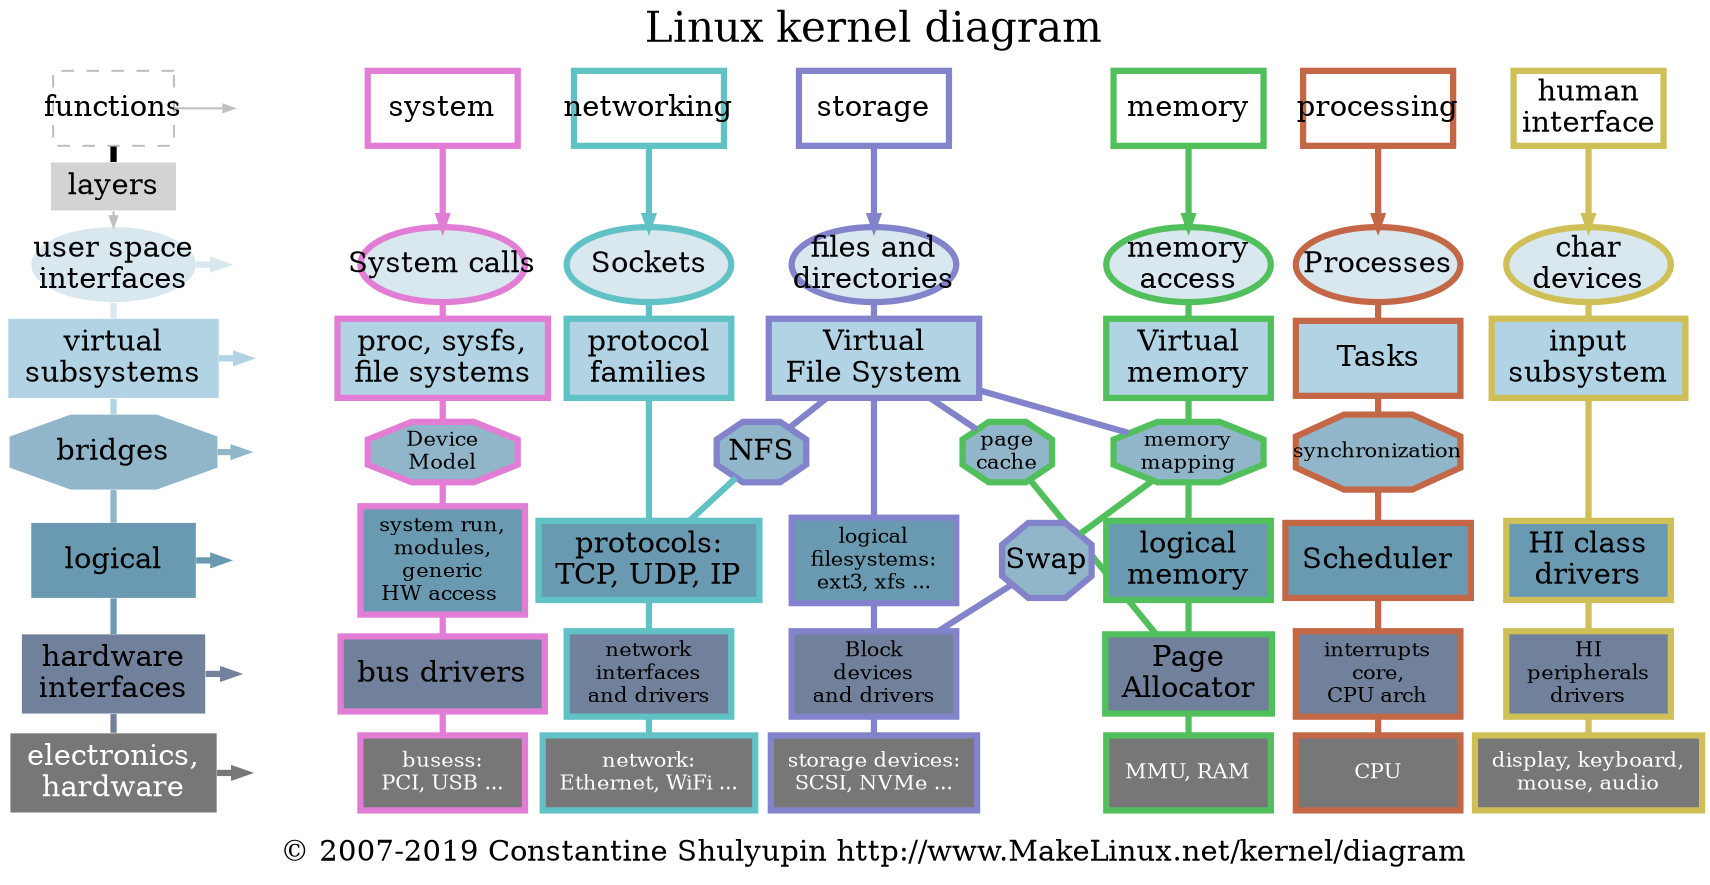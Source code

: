 digraph matrix {
	graph [newrank=true,
		nodesep=0.1,
		overlap=true,
		ranksep=0.1,
		splines=false
	];
	node [height=0.3,
		width=1.1
	];
	edge [arrowhead=none,
		arrowsize=0.5,
		style=invis,
		weight=1
	];
	{
		node [fixedsize=true,
			style=invis,
			width=0.5
		];
		usr_	[fixedsize=true,
			style=invis,
			width=0.5];
		functions_	[fixedsize=true,
			style=invis,
			width=0.5];
		D0	[fixedsize=true,
			style=invis,
			width=0.5];
		E0	[fixedsize=true,
			style=invis,
			width=0.5];
		F0	[fixedsize=true,
			style=invis,
			width=0.5];
		G0	[fixedsize=true,
			style=invis,
			width=0.5];
		H0	[fixedsize=true,
			style=invis,
			width=0.5];
	}
	{
		edge [style="filled,setlinewidth(3)",
			weight=10
		];
		{
			node [color="#e27dd6ff",
				height=0.5
			];
			system	[color="#e27dd6ff",
				fillcolor=white,
				fixedsize=true,
				height=0.5,
				row=func,
				shape=box,
				style="filled,setlinewidth(3)",
				tooltip=TODO,
				width=1];
			SCI	[color="#e27dd6ff",
				fillcolor="#d9e7ee",
				fixedsize=true,
				height=0.5,
				label="System calls",
				row=usr,
				shape=ellipse,
				style="filled,setlinewidth(3)"];
			system -> SCI	[arrowhead="",
				color="#e27dd6ff",
				row=func,
				style="filled,setlinewidth(3)",
				weight=10];
			sysfs	[color="#e27dd6ff",
				fillcolor="#b2d3e4",
				height=0.5,
				label="proc, sysfs,\nfile systems",
				shape=box,
				style="filled,setlinewidth(3)"];
			SCI -> sysfs	[color="#e27dd6ff",
				style="filled,setlinewidth(3)",
				weight=10];
			DM	[color="#e27dd6ff",
				fillcolor="#91b5c9",
				fixedsize=true,
				fontsize=10,
				height=0.4,
				label="Device\nModel",
				shape=octagon,
				style="filled,setlinewidth(3)",
				width=1];
			sysfs -> DM	[color="#e27dd6ff",
				style="filled,setlinewidth(3)",
				weight=10];
			log_sys	[color="#e27dd6ff",
				fillcolor="#6a9ab1",
				fontsize=10,
				height=0.5,
				label="system run,\nmodules,\ngeneric\nHW access ",
				shape=box,
				style="filled,setlinewidth(3)"];
			DM -> log_sys	[color="#e27dd6ff",
				style="filled,setlinewidth(3)",
				weight=10];
			bus_drv	[color="#e27dd6ff",
				fillcolor="#71809b",
				height=0.5,
				label="bus drivers",
				shape=box,
				style="filled,setlinewidth(3)"];
			log_sys -> bus_drv	[color="#e27dd6ff",
				style="filled,setlinewidth(3)",
				weight=10];
			H2	[color="#e27dd6ff",
				fillcolor="#777777",
				fontcolor=white,
				fontsize=10,
				height=0.5,
				label="busess:\nPCI, USB ...",
				row=chip,
				shape=box,
				style="filled,setlinewidth(3)"];
			bus_drv -> H2	[color="#e27dd6ff",
				style="filled,setlinewidth(3)",
				weight=10];
		}
		{
			node [color="#61c2c5",
				height=0.5
			];
			edge [color="#61c2c5"];
			networking	[color="#61c2c5",
				fillcolor=white,
				fixedsize=true,
				height=0.5,
				row=func,
				shape=box,
				style="filled,setlinewidth(3)",
				width=1];
			sock	[color="#61c2c5",
				fillcolor="#d9e7ee",
				fixedsize=true,
				height=0.5,
				label=Sockets,
				row=usr,
				shape=ellipse,
				style="filled,setlinewidth(3)"];
			networking -> sock	[arrowhead="",
				color="#61c2c5",
				row=func,
				style="filled,setlinewidth(3)",
				weight=10];
			prot_fam	[color="#61c2c5",
				fillcolor="#b2d3e4",
				height=0.5,
				label="protocol\nfamilies",
				shape=box,
				style="filled,setlinewidth(3)"];
			sock -> prot_fam	[color="#61c2c5",
				style="filled,setlinewidth(3)",
				weight=10];
			log_prot	[color="#61c2c5",
				fillcolor="#6a9ab1",
				height=0.5,
				label="protocols:\nTCP, UDP, IP",
				shape=box,
				style="filled,setlinewidth(3)"];
			prot_fam -> log_prot	[color="#61c2c5",
				style="filled,setlinewidth(3)",
				weight=10];
			netif	[color="#61c2c5",
				fillcolor="#71809b",
				fontsize=10,
				height=0.5,
				label="network\ninterfaces\nand drivers",
				shape=box,
				style="filled,setlinewidth(3)"];
			log_prot -> netif	[color="#61c2c5",
				style="filled,setlinewidth(3)",
				weight=10];
			net_hw	[color="#61c2c5",
				fillcolor="#777777",
				fontcolor=white,
				fontsize=10,
				height=0.5,
				label="network:\nEthernet, WiFi ...",
				row=chip,
				shape=box,
				style="filled,setlinewidth(3)"];
			netif -> net_hw	[color="#61c2c5",
				style="filled,setlinewidth(3)",
				weight=10];
			NFS	[color="#8383cc",
				fillcolor="#91b5c9",
				fixedsize=true,
				height=0.4,
				label=NFS,
				shape=octagon,
				style="filled,setlinewidth(3)",
				width=0.6];
			NFS -> log_prot	[color="#61c2c5",
				style="filled,setlinewidth(3)",
				weight=0];
		}
		{
			node [color="#8383cc",
				height=0.5
			];
			edge [color="#8383cc"];
			NFS;
			storage	[color="#8383cc",
				fillcolor=white,
				fixedsize=true,
				height=0.5,
				row=func,
				shape=box,
				style="filled,setlinewidth(3)",
				width=1];
			FS	[color="#8383cc",
				fillcolor="#d9e7ee",
				fixedsize=true,
				height=0.5,
				label="files and\ndirectories",
				row=usr,
				shape=ellipse,
				style="filled,setlinewidth(3)"];
			storage -> FS	[arrowhead="",
				color="#8383cc",
				row=func,
				style="filled,setlinewidth(3)",
				weight=10];
			VFS	[color="#8383cc",
				fillcolor="#b2d3e4",
				height=0.5,
				label="Virtual\nFile System",
				shape=box,
				style="filled,setlinewidth(3)"];
			FS -> VFS	[color="#8383cc",
				style="filled,setlinewidth(3)",
				weight=10];
			VFS -> NFS	[color="#8383cc",
				style="filled,setlinewidth(3)",
				weight=0];
			logFS	[color="#8383cc",
				fillcolor="#6a9ab1",
				fontsize=10,
				height=0.5,
				label="logical\nfilesystems:\next3, xfs ...",
				shape=box,
				style="filled,setlinewidth(3)"];
			VFS -> logFS	[color="#8383cc",
				style="filled,setlinewidth(3)",
				weight=10];
			PC	[color="#51bf5b",
				fillcolor="#91b5c9",
				fixedsize=true,
				fontsize=10,
				height=0.4,
				label="page\ncache",
				shape=octagon,
				style="filled,setlinewidth(3)",
				width=0.6];
			VFS -> PC	[color="#8383cc",
				style="filled,setlinewidth(3)",
				weight=0];
			mmap	[color="#51bf5b",
				fillcolor="#91b5c9",
				fixedsize=true,
				fontsize=10,
				height=0.4,
				label="memory\nmapping",
				shape=octagon,
				style="filled,setlinewidth(3)",
				width=1];
			VFS -> mmap	[color="#8383cc",
				style="filled,setlinewidth(3)",
				weight=0];
			block	[color="#8383cc",
				fillcolor="#71809b",
				fontsize=10,
				height=0.5,
				label="Block\ndevices\nand drivers",
				shape=box,
				style="filled,setlinewidth(3)"];
			logFS -> block	[color="#8383cc",
				style="filled,setlinewidth(3)",
				weight=10];
			PA	[color="#51bf5b",
				fillcolor="#71809b",
				height=0.5,
				label="Page\nAllocator",
				shape=box,
				style="filled,setlinewidth(3)"];
			PC -> PA	[color="#51bf5b",
				style="filled,setlinewidth(3)",
				weight=0];
			H4	[color="#8383cc",
				fillcolor="#777777",
				fontcolor=white,
				fontsize=10,
				height=0.5,
				label="storage devices:\nSCSI, NVMe ...",
				row=chip,
				shape=box,
				style="filled,setlinewidth(3)"];
			block -> H4	[color="#8383cc",
				style="filled,setlinewidth(3)",
				weight=10];
			SW	[color="#8383cc",
				fillcolor="#91b5c9",
				fixedsize=true,
				height=0.5,
				label=Swap,
				shape=octagon,
				style="filled,setlinewidth(3)",
				width=0.6];
			SW -> block	[color="#8383cc",
				style="filled,setlinewidth(3)",
				weight=0];
		}
		{
			node [color="#c46747",
				height=0.5
			];
			edge [color="#c46747"];
			processing	[color="#c46747",
				fillcolor=white,
				fixedsize=true,
				height=0.5,
				row=func,
				shape=box,
				style="filled,setlinewidth(3)",
				width=1];
			proc	[color="#c46747",
				fillcolor="#d9e7ee",
				fixedsize=true,
				height=0.5,
				label=Processes,
				row=usr,
				shape=ellipse,
				style="filled,setlinewidth(3)"];
			processing -> proc	[arrowhead="",
				color="#c46747",
				row=func,
				style="filled,setlinewidth(3)",
				weight=10];
			Tasks	[color="#c46747",
				fillcolor="#b2d3e4",
				height=0.5,
				shape=box,
				style="filled,setlinewidth(3)"];
			proc -> Tasks	[color="#c46747",
				style="filled,setlinewidth(3)",
				weight=10];
			sync	[color="#c46747",
				fillcolor="#91b5c9",
				fixedsize=true,
				fontsize=10,
				height=0.5,
				label=synchronization,
				shape=octagon,
				style="filled,setlinewidth(3)"];
			Tasks -> sync	[color="#c46747",
				style="filled,setlinewidth(3)",
				weight=10];
			sched	[color="#c46747",
				fillcolor="#6a9ab1",
				height=0.5,
				label=Scheduler,
				shape=box,
				style="filled,setlinewidth(3)"];
			sync -> sched	[color="#c46747",
				style="filled,setlinewidth(3)",
				weight=10];
			IRQ	[color="#c46747",
				fillcolor="#71809b",
				fontsize=10,
				height=0.5,
				label="interrupts\ncore,\nCPU arch",
				shape=box,
				style="filled,setlinewidth(3)"];
			sched -> IRQ	[color="#c46747",
				style="filled,setlinewidth(3)",
				weight=10];
			CPU	[color="#c46747",
				fillcolor="#777777",
				fontcolor=white,
				fontsize=10,
				height=0.5,
				row=chip,
				shape=box,
				style="filled,setlinewidth(3)"];
			IRQ -> CPU	[color="#c46747",
				style="filled,setlinewidth(3)",
				weight=10];
		}
		{
			node [color="#cfbf57ff",
				height=0.5
			];
			edge [color="#cfbf57ff"];
			HI	[color="#cfbf57ff",
				fillcolor=white,
				fixedsize=true,
				height=0.5,
				label="human\ninterface",
				row=func,
				shape=box,
				style="filled,setlinewidth(3)",
				width=1];
			char	[color="#cfbf57ff",
				fillcolor="#d9e7ee",
				fixedsize=true,
				height=0.5,
				label="char\ndevices",
				row=usr,
				shape=ellipse,
				style="filled,setlinewidth(3)"];
			HI -> char	[arrowhead="",
				color="#cfbf57ff",
				row=func,
				style="filled,setlinewidth(3)",
				weight=10];
			input	[color="#cfbf57ff",
				fillcolor="#b2d3e4",
				height=0.5,
				label="input\nsubsystem",
				shape=box,
				style="filled,setlinewidth(3)"];
			char -> input	[color="#cfbf57ff",
				style="filled,setlinewidth(3)",
				weight=10];
			F7	[color="#cfbf57ff",
				fillcolor="#6a9ab1",
				height=0.5,
				label="HI class\ndrivers",
				shape=box,
				style="filled,setlinewidth(3)"];
			input -> F7	[color="#cfbf57ff",
				style="filled,setlinewidth(3)",
				weight=10];
			G7	[color="#cfbf57ff",
				fillcolor="#71809b",
				fontsize=10,
				height=0.5,
				label="HI\nperipherals\ndrivers",
				shape=box,
				style="filled,setlinewidth(3)"];
			F7 -> G7	[color="#cfbf57ff",
				style="filled,setlinewidth(3)",
				weight=10];
			H7	[color="#cfbf57ff",
				fillcolor="#777777",
				fontcolor=white,
				fontsize=10,
				height=0.5,
				label="display, keyboard,\nmouse, audio",
				row=chip,
				shape=box,
				style="filled,setlinewidth(3)"];
			G7 -> H7	[color="#cfbf57ff",
				style="filled,setlinewidth(3)",
				weight=10];
		}
		subgraph xcluster_layers {
			usr_;
			D0;
			E0;
			F0;
			G0;
			H0;
			functions	[color=gray,
				fillcolor=gray,
				fixedsize=true,
				height=0.5,
				row=func,
				shape=box,
				style=dashed,
				width=0.8];
			layers	[fillcolor=lightgray,
				height=0.1,
				shape=box,
				style="filled,setlinewidth(0)",
				width=0.5];
			functions -> layers	[style="filled,setlinewidth(3)",
				weight=10];
			usr	[fillcolor="#d9e7eeff",
				fixedsize=true,
				height=0.5,
				label="user space\ninterfaces",
				row=usr,
				shape=ellipse,
				style="filled,setlinewidth(0)"];
			layers -> usr	[arrowhead="",
				color=gray,
				style="filled,setlinewidth(1)",
				weight=10];
			usr -> usr_	[arrowhead="",
				color="#d9e7eeff",
				minlen=2,
				style="filled,setlinewidth(3)",
				weight=10];
			virt	[fillcolor="#b2d3e4",
				height=0.5,
				label="virtual\nsubsystems",
				shape=box,
				style="filled,setlinewidth(0)"];
			usr -> virt	[color="#d9e7eeff",
				style="filled,setlinewidth(3)",
				weight=10];
			virt -> D0	[arrowhead="",
				color="#b2d3e4",
				minlen=2,
				style="filled,setlinewidth(3)",
				weight=10];
			bridges	[fillcolor="#91b5c9",
				height=0.5,
				shape=octagon,
				style="filled,setlinewidth(0)"];
			virt -> bridges	[color="#b2d3e4",
				style="filled,setlinewidth(3)",
				weight=10];
			bridges -> E0	[arrowhead="",
				color="#91b5c9",
				minlen=2,
				style="filled,setlinewidth(3)",
				weight=""];
			logical	[fillcolor="#6a9ab1",
				height=0.5,
				shape=box,
				style="filled,setlinewidth(0)"];
			bridges -> logical	[color="#91b5c9",
				style="filled,setlinewidth(3)",
				weight=10];
			logical -> F0	[arrowhead="",
				color="#6a9ab1",
				minlen=2,
				row=logical,
				style="filled,setlinewidth(3)",
				weight=""];
			HWI	[fillcolor="#71809b",
				height=0.5,
				label="hardware\ninterfaces",
				shape=box,
				style="filled,setlinewidth(0)"];
			logical -> HWI	[color="#6a9ab1",
				row=logical,
				style="filled,setlinewidth(3)",
				weight=10];
			HWI -> G0	[arrowhead="",
				color="#71809b",
				minlen=2,
				row=HWI,
				style="filled,setlinewidth(3)",
				weight=""];
			HW	[fillcolor="#777777",
				fontcolor=white,
				height=0.5,
				label="electronics,\nhardware",
				row=chip,
				shape=box,
				style="filled,setlinewidth(0)"];
			HWI -> HW	[color="#71809b",
				row=HWI,
				style="filled,setlinewidth(3)",
				weight=10];
			HW -> H0	[arrowhead="",
				color="#777777",
				minlen=2,
				row=chip,
				style="filled,setlinewidth(3)",
				weight=""];
		}
		subgraph mem {
			node [color="#51bf5b",
				height=0.5
			];
			edge [color="#51bf5b"];
			PC;
			mmap;
			SW;
			mmap -> SW	[color="#51bf5b",
				style="filled,setlinewidth(3)",
				weight=0];
			log_mem	[color="#51bf5b",
				fillcolor="#6a9ab1",
				height=0.5,
				label="logical\nmemory",
				shape=box,
				style="filled,setlinewidth(3)"];
			mmap -> log_mem	[color="#51bf5b",
				style="filled,setlinewidth(3)",
				weight=10];
			PA;
			H5	[color="#51bf5b",
				fillcolor="#777777",
				fontcolor=white,
				fontsize=10,
				height=0.5,
				label="MMU, RAM",
				row=chip,
				shape=box,
				style="filled,setlinewidth(3)"];
			PA -> H5	[color="#51bf5b",
				style="filled,setlinewidth(3)",
				weight=10];
			log_mem -> PA	[color="#51bf5b",
				style="filled,setlinewidth(3)",
				weight=10];
			memory	[color="#51bf5b",
				fillcolor=white,
				fixedsize=true,
				height=0.5,
				row=func,
				shape=box,
				style="filled,setlinewidth(3)",
				width=1];
			MA	[color="#51bf5b",
				fillcolor="#d9e7ee",
				fixedsize=true,
				height=0.5,
				label="memory\naccess",
				row=usr,
				shape=ellipse,
				style="filled,setlinewidth(3)"];
			memory -> MA	[arrowhead="",
				color="#51bf5b",
				row=func,
				style="filled,setlinewidth(3)",
				weight=10];
			VM	[color="#51bf5b",
				fillcolor="#b2d3e4",
				height=0.5,
				label="Virtual\nmemory",
				shape=box,
				style="filled,setlinewidth(3)"];
			MA -> VM	[color="#51bf5b",
				style="filled,setlinewidth(3)",
				weight=10];
			VM -> mmap	[color="#51bf5b",
				style="filled,setlinewidth(3)",
				weight=10];
		}
	}
	{
		graph [rank=same];
		functions_;
		system;
		functions_ -> system;
		networking;
		system -> networking;
		storage;
		networking -> storage;
		memory;
		storage -> memory;
		processing;
		HI;
		processing -> HI;
		functions;
		functions -> functions_	[arrowhead="",
			color=gray,
			style="",
			weight=""];
		memory -> processing;
	}
	{
		graph [rank=same];
		usr_;
		SCI;
		sock;
		FS;
		proc;
		char;
		usr;
		MA;
	}
	{
		graph [rank=same];
		D0;
		sysfs;
		prot_fam;
		VFS;
		Tasks;
		input;
		virt;
		VM;
	}
	{
		graph [rank=same];
		node [fontcolor=white];
		E0;
		DM;
		NFS;
		mmap;
		sync;
		bridges;
	}
	{
		graph [rank=same];
		F0;
		log_sys;
		log_prot;
		logFS;
		sched;
		F7;
		logical;
		log_mem;
	}
	{
		graph [rank=same];
		G0;
		bus_drv;
		netif;
		block;
		PA;
		IRQ;
		G7;
		HWI;
	}
	{
		graph [rank=same];
		H0;
		H2;
		net_hw;
		H4;
		CPU;
		H7;
		HW;
		H5;
	}
	bottom	[label="© 2007-2019 Constantine Shulyupin http://www.MakeLinux.net/kernel/diagram",
		shape=plaintext];
	H4 -> bottom	[weight=""];
	LKD	[fontsize=20,
		label="Linux kernel diagram",
		shape=plain];
	LKD -> storage;
}
